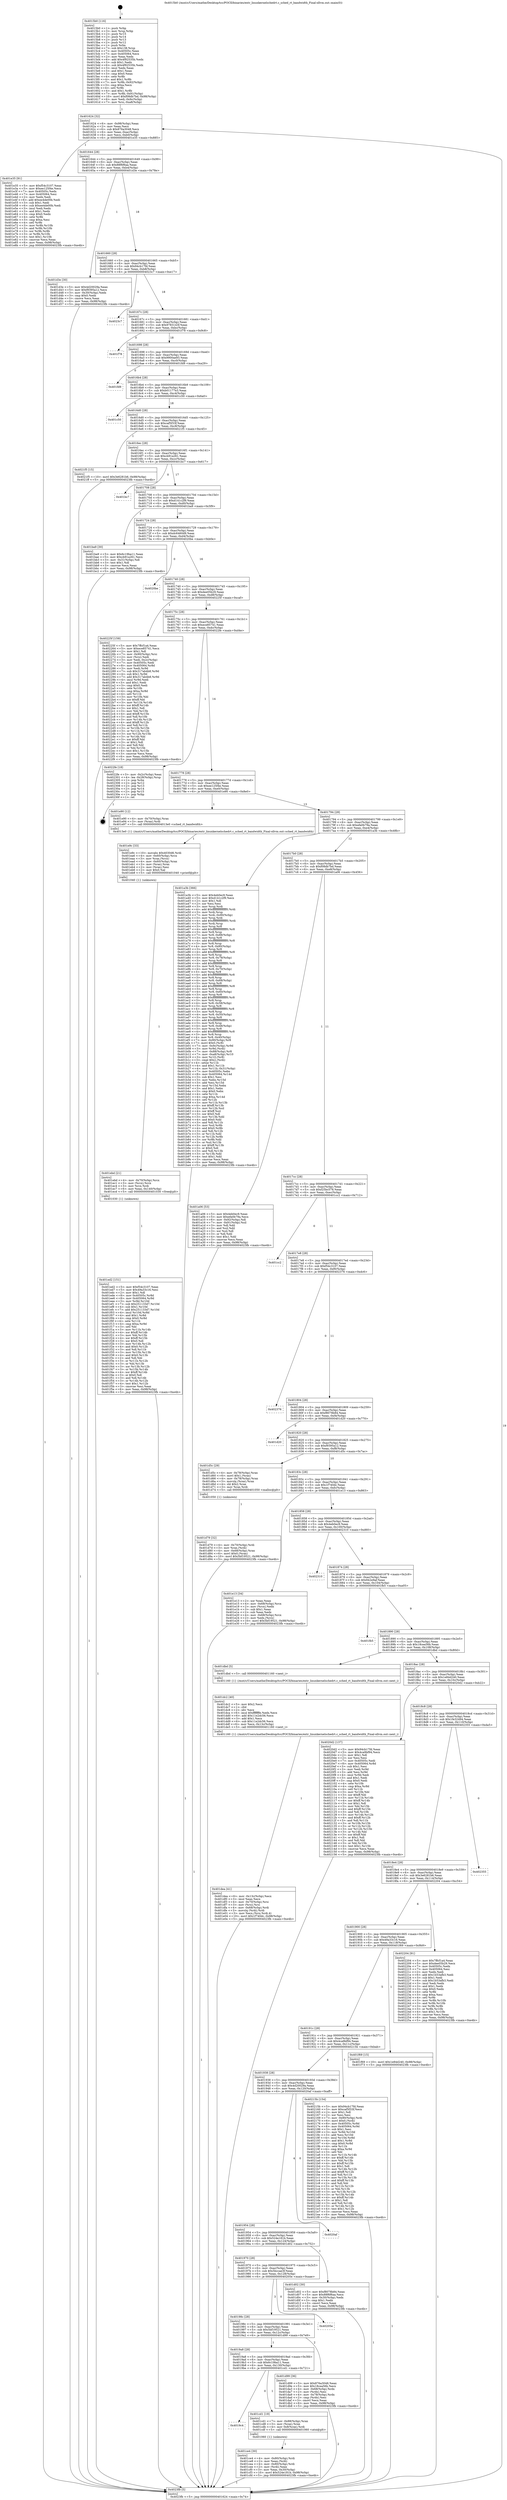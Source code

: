 digraph "0x4015b0" {
  label = "0x4015b0 (/mnt/c/Users/mathe/Desktop/tcc/POCII/binaries/extr_linuxkernelschedrt.c_sched_rt_bandwidth_Final-ollvm.out::main(0))"
  labelloc = "t"
  node[shape=record]

  Entry [label="",width=0.3,height=0.3,shape=circle,fillcolor=black,style=filled]
  "0x401624" [label="{
     0x401624 [32]\l
     | [instrs]\l
     &nbsp;&nbsp;0x401624 \<+6\>: mov -0x98(%rbp),%eax\l
     &nbsp;&nbsp;0x40162a \<+2\>: mov %eax,%ecx\l
     &nbsp;&nbsp;0x40162c \<+6\>: sub $0x876a3048,%ecx\l
     &nbsp;&nbsp;0x401632 \<+6\>: mov %eax,-0xac(%rbp)\l
     &nbsp;&nbsp;0x401638 \<+6\>: mov %ecx,-0xb0(%rbp)\l
     &nbsp;&nbsp;0x40163e \<+6\>: je 0000000000401e35 \<main+0x885\>\l
  }"]
  "0x401e35" [label="{
     0x401e35 [91]\l
     | [instrs]\l
     &nbsp;&nbsp;0x401e35 \<+5\>: mov $0xf54c3107,%eax\l
     &nbsp;&nbsp;0x401e3a \<+5\>: mov $0xee125f4e,%ecx\l
     &nbsp;&nbsp;0x401e3f \<+7\>: mov 0x40505c,%edx\l
     &nbsp;&nbsp;0x401e46 \<+7\>: mov 0x405064,%esi\l
     &nbsp;&nbsp;0x401e4d \<+2\>: mov %edx,%edi\l
     &nbsp;&nbsp;0x401e4f \<+6\>: add $0xee4de00b,%edi\l
     &nbsp;&nbsp;0x401e55 \<+3\>: sub $0x1,%edi\l
     &nbsp;&nbsp;0x401e58 \<+6\>: sub $0xee4de00b,%edi\l
     &nbsp;&nbsp;0x401e5e \<+3\>: imul %edi,%edx\l
     &nbsp;&nbsp;0x401e61 \<+3\>: and $0x1,%edx\l
     &nbsp;&nbsp;0x401e64 \<+3\>: cmp $0x0,%edx\l
     &nbsp;&nbsp;0x401e67 \<+4\>: sete %r8b\l
     &nbsp;&nbsp;0x401e6b \<+3\>: cmp $0xa,%esi\l
     &nbsp;&nbsp;0x401e6e \<+4\>: setl %r9b\l
     &nbsp;&nbsp;0x401e72 \<+3\>: mov %r8b,%r10b\l
     &nbsp;&nbsp;0x401e75 \<+3\>: and %r9b,%r10b\l
     &nbsp;&nbsp;0x401e78 \<+3\>: xor %r9b,%r8b\l
     &nbsp;&nbsp;0x401e7b \<+3\>: or %r8b,%r10b\l
     &nbsp;&nbsp;0x401e7e \<+4\>: test $0x1,%r10b\l
     &nbsp;&nbsp;0x401e82 \<+3\>: cmovne %ecx,%eax\l
     &nbsp;&nbsp;0x401e85 \<+6\>: mov %eax,-0x98(%rbp)\l
     &nbsp;&nbsp;0x401e8b \<+5\>: jmp 00000000004023fb \<main+0xe4b\>\l
  }"]
  "0x401644" [label="{
     0x401644 [28]\l
     | [instrs]\l
     &nbsp;&nbsp;0x401644 \<+5\>: jmp 0000000000401649 \<main+0x99\>\l
     &nbsp;&nbsp;0x401649 \<+6\>: mov -0xac(%rbp),%eax\l
     &nbsp;&nbsp;0x40164f \<+5\>: sub $0x88f6f6aa,%eax\l
     &nbsp;&nbsp;0x401654 \<+6\>: mov %eax,-0xb4(%rbp)\l
     &nbsp;&nbsp;0x40165a \<+6\>: je 0000000000401d3e \<main+0x78e\>\l
  }"]
  Exit [label="",width=0.3,height=0.3,shape=circle,fillcolor=black,style=filled,peripheries=2]
  "0x401d3e" [label="{
     0x401d3e [30]\l
     | [instrs]\l
     &nbsp;&nbsp;0x401d3e \<+5\>: mov $0x4d20029a,%eax\l
     &nbsp;&nbsp;0x401d43 \<+5\>: mov $0xf9395a12,%ecx\l
     &nbsp;&nbsp;0x401d48 \<+3\>: mov -0x30(%rbp),%edx\l
     &nbsp;&nbsp;0x401d4b \<+3\>: cmp $0x0,%edx\l
     &nbsp;&nbsp;0x401d4e \<+3\>: cmove %ecx,%eax\l
     &nbsp;&nbsp;0x401d51 \<+6\>: mov %eax,-0x98(%rbp)\l
     &nbsp;&nbsp;0x401d57 \<+5\>: jmp 00000000004023fb \<main+0xe4b\>\l
  }"]
  "0x401660" [label="{
     0x401660 [28]\l
     | [instrs]\l
     &nbsp;&nbsp;0x401660 \<+5\>: jmp 0000000000401665 \<main+0xb5\>\l
     &nbsp;&nbsp;0x401665 \<+6\>: mov -0xac(%rbp),%eax\l
     &nbsp;&nbsp;0x40166b \<+5\>: sub $0x94cb17fd,%eax\l
     &nbsp;&nbsp;0x401670 \<+6\>: mov %eax,-0xb8(%rbp)\l
     &nbsp;&nbsp;0x401676 \<+6\>: je 00000000004023c7 \<main+0xe17\>\l
  }"]
  "0x401ed2" [label="{
     0x401ed2 [151]\l
     | [instrs]\l
     &nbsp;&nbsp;0x401ed2 \<+5\>: mov $0xf54c3107,%eax\l
     &nbsp;&nbsp;0x401ed7 \<+5\>: mov $0x49a33c16,%esi\l
     &nbsp;&nbsp;0x401edc \<+2\>: mov $0x1,%dl\l
     &nbsp;&nbsp;0x401ede \<+8\>: mov 0x40505c,%r8d\l
     &nbsp;&nbsp;0x401ee6 \<+8\>: mov 0x405064,%r9d\l
     &nbsp;&nbsp;0x401eee \<+3\>: mov %r8d,%r10d\l
     &nbsp;&nbsp;0x401ef1 \<+7\>: sub $0x251133d7,%r10d\l
     &nbsp;&nbsp;0x401ef8 \<+4\>: sub $0x1,%r10d\l
     &nbsp;&nbsp;0x401efc \<+7\>: add $0x251133d7,%r10d\l
     &nbsp;&nbsp;0x401f03 \<+4\>: imul %r10d,%r8d\l
     &nbsp;&nbsp;0x401f07 \<+4\>: and $0x1,%r8d\l
     &nbsp;&nbsp;0x401f0b \<+4\>: cmp $0x0,%r8d\l
     &nbsp;&nbsp;0x401f0f \<+4\>: sete %r11b\l
     &nbsp;&nbsp;0x401f13 \<+4\>: cmp $0xa,%r9d\l
     &nbsp;&nbsp;0x401f17 \<+3\>: setl %bl\l
     &nbsp;&nbsp;0x401f1a \<+3\>: mov %r11b,%r14b\l
     &nbsp;&nbsp;0x401f1d \<+4\>: xor $0xff,%r14b\l
     &nbsp;&nbsp;0x401f21 \<+3\>: mov %bl,%r15b\l
     &nbsp;&nbsp;0x401f24 \<+4\>: xor $0xff,%r15b\l
     &nbsp;&nbsp;0x401f28 \<+3\>: xor $0x0,%dl\l
     &nbsp;&nbsp;0x401f2b \<+3\>: mov %r14b,%r12b\l
     &nbsp;&nbsp;0x401f2e \<+4\>: and $0x0,%r12b\l
     &nbsp;&nbsp;0x401f32 \<+3\>: and %dl,%r11b\l
     &nbsp;&nbsp;0x401f35 \<+3\>: mov %r15b,%r13b\l
     &nbsp;&nbsp;0x401f38 \<+4\>: and $0x0,%r13b\l
     &nbsp;&nbsp;0x401f3c \<+2\>: and %dl,%bl\l
     &nbsp;&nbsp;0x401f3e \<+3\>: or %r11b,%r12b\l
     &nbsp;&nbsp;0x401f41 \<+3\>: or %bl,%r13b\l
     &nbsp;&nbsp;0x401f44 \<+3\>: xor %r13b,%r12b\l
     &nbsp;&nbsp;0x401f47 \<+3\>: or %r15b,%r14b\l
     &nbsp;&nbsp;0x401f4a \<+4\>: xor $0xff,%r14b\l
     &nbsp;&nbsp;0x401f4e \<+3\>: or $0x0,%dl\l
     &nbsp;&nbsp;0x401f51 \<+3\>: and %dl,%r14b\l
     &nbsp;&nbsp;0x401f54 \<+3\>: or %r14b,%r12b\l
     &nbsp;&nbsp;0x401f57 \<+4\>: test $0x1,%r12b\l
     &nbsp;&nbsp;0x401f5b \<+3\>: cmovne %esi,%eax\l
     &nbsp;&nbsp;0x401f5e \<+6\>: mov %eax,-0x98(%rbp)\l
     &nbsp;&nbsp;0x401f64 \<+5\>: jmp 00000000004023fb \<main+0xe4b\>\l
  }"]
  "0x4023c7" [label="{
     0x4023c7\l
  }", style=dashed]
  "0x40167c" [label="{
     0x40167c [28]\l
     | [instrs]\l
     &nbsp;&nbsp;0x40167c \<+5\>: jmp 0000000000401681 \<main+0xd1\>\l
     &nbsp;&nbsp;0x401681 \<+6\>: mov -0xac(%rbp),%eax\l
     &nbsp;&nbsp;0x401687 \<+5\>: sub $0x9783143f,%eax\l
     &nbsp;&nbsp;0x40168c \<+6\>: mov %eax,-0xbc(%rbp)\l
     &nbsp;&nbsp;0x401692 \<+6\>: je 0000000000401f78 \<main+0x9c8\>\l
  }"]
  "0x401ebd" [label="{
     0x401ebd [21]\l
     | [instrs]\l
     &nbsp;&nbsp;0x401ebd \<+4\>: mov -0x70(%rbp),%rcx\l
     &nbsp;&nbsp;0x401ec1 \<+3\>: mov (%rcx),%rcx\l
     &nbsp;&nbsp;0x401ec4 \<+3\>: mov %rcx,%rdi\l
     &nbsp;&nbsp;0x401ec7 \<+6\>: mov %eax,-0x140(%rbp)\l
     &nbsp;&nbsp;0x401ecd \<+5\>: call 0000000000401030 \<free@plt\>\l
     | [calls]\l
     &nbsp;&nbsp;0x401030 \{1\} (unknown)\l
  }"]
  "0x401f78" [label="{
     0x401f78\l
  }", style=dashed]
  "0x401698" [label="{
     0x401698 [28]\l
     | [instrs]\l
     &nbsp;&nbsp;0x401698 \<+5\>: jmp 000000000040169d \<main+0xed\>\l
     &nbsp;&nbsp;0x40169d \<+6\>: mov -0xac(%rbp),%eax\l
     &nbsp;&nbsp;0x4016a3 \<+5\>: sub $0x9900ae93,%eax\l
     &nbsp;&nbsp;0x4016a8 \<+6\>: mov %eax,-0xc0(%rbp)\l
     &nbsp;&nbsp;0x4016ae \<+6\>: je 0000000000401fd9 \<main+0xa29\>\l
  }"]
  "0x401e9c" [label="{
     0x401e9c [33]\l
     | [instrs]\l
     &nbsp;&nbsp;0x401e9c \<+10\>: movabs $0x4030d6,%rdi\l
     &nbsp;&nbsp;0x401ea6 \<+4\>: mov -0x60(%rbp),%rcx\l
     &nbsp;&nbsp;0x401eaa \<+3\>: mov %rax,(%rcx)\l
     &nbsp;&nbsp;0x401ead \<+4\>: mov -0x60(%rbp),%rax\l
     &nbsp;&nbsp;0x401eb1 \<+3\>: mov (%rax),%rax\l
     &nbsp;&nbsp;0x401eb4 \<+2\>: mov (%rax),%esi\l
     &nbsp;&nbsp;0x401eb6 \<+2\>: mov $0x0,%al\l
     &nbsp;&nbsp;0x401eb8 \<+5\>: call 0000000000401040 \<printf@plt\>\l
     | [calls]\l
     &nbsp;&nbsp;0x401040 \{1\} (unknown)\l
  }"]
  "0x401fd9" [label="{
     0x401fd9\l
  }", style=dashed]
  "0x4016b4" [label="{
     0x4016b4 [28]\l
     | [instrs]\l
     &nbsp;&nbsp;0x4016b4 \<+5\>: jmp 00000000004016b9 \<main+0x109\>\l
     &nbsp;&nbsp;0x4016b9 \<+6\>: mov -0xac(%rbp),%eax\l
     &nbsp;&nbsp;0x4016bf \<+5\>: sub $0xb01177e3,%eax\l
     &nbsp;&nbsp;0x4016c4 \<+6\>: mov %eax,-0xc4(%rbp)\l
     &nbsp;&nbsp;0x4016ca \<+6\>: je 0000000000401c50 \<main+0x6a0\>\l
  }"]
  "0x401dea" [label="{
     0x401dea [41]\l
     | [instrs]\l
     &nbsp;&nbsp;0x401dea \<+6\>: mov -0x13c(%rbp),%ecx\l
     &nbsp;&nbsp;0x401df0 \<+3\>: imul %eax,%ecx\l
     &nbsp;&nbsp;0x401df3 \<+4\>: mov -0x70(%rbp),%rsi\l
     &nbsp;&nbsp;0x401df7 \<+3\>: mov (%rsi),%rsi\l
     &nbsp;&nbsp;0x401dfa \<+4\>: mov -0x68(%rbp),%rdi\l
     &nbsp;&nbsp;0x401dfe \<+3\>: movslq (%rdi),%rdi\l
     &nbsp;&nbsp;0x401e01 \<+3\>: mov %ecx,(%rsi,%rdi,4)\l
     &nbsp;&nbsp;0x401e04 \<+10\>: movl $0x1f740dc,-0x98(%rbp)\l
     &nbsp;&nbsp;0x401e0e \<+5\>: jmp 00000000004023fb \<main+0xe4b\>\l
  }"]
  "0x401c50" [label="{
     0x401c50\l
  }", style=dashed]
  "0x4016d0" [label="{
     0x4016d0 [28]\l
     | [instrs]\l
     &nbsp;&nbsp;0x4016d0 \<+5\>: jmp 00000000004016d5 \<main+0x125\>\l
     &nbsp;&nbsp;0x4016d5 \<+6\>: mov -0xac(%rbp),%eax\l
     &nbsp;&nbsp;0x4016db \<+5\>: sub $0xcaf5f33f,%eax\l
     &nbsp;&nbsp;0x4016e0 \<+6\>: mov %eax,-0xc8(%rbp)\l
     &nbsp;&nbsp;0x4016e6 \<+6\>: je 00000000004021f5 \<main+0xc45\>\l
  }"]
  "0x401dc2" [label="{
     0x401dc2 [40]\l
     | [instrs]\l
     &nbsp;&nbsp;0x401dc2 \<+5\>: mov $0x2,%ecx\l
     &nbsp;&nbsp;0x401dc7 \<+1\>: cltd\l
     &nbsp;&nbsp;0x401dc8 \<+2\>: idiv %ecx\l
     &nbsp;&nbsp;0x401dca \<+6\>: imul $0xfffffffe,%edx,%ecx\l
     &nbsp;&nbsp;0x401dd0 \<+6\>: add $0x11e2dc56,%ecx\l
     &nbsp;&nbsp;0x401dd6 \<+3\>: add $0x1,%ecx\l
     &nbsp;&nbsp;0x401dd9 \<+6\>: sub $0x11e2dc56,%ecx\l
     &nbsp;&nbsp;0x401ddf \<+6\>: mov %ecx,-0x13c(%rbp)\l
     &nbsp;&nbsp;0x401de5 \<+5\>: call 0000000000401160 \<next_i\>\l
     | [calls]\l
     &nbsp;&nbsp;0x401160 \{1\} (/mnt/c/Users/mathe/Desktop/tcc/POCII/binaries/extr_linuxkernelschedrt.c_sched_rt_bandwidth_Final-ollvm.out::next_i)\l
  }"]
  "0x4021f5" [label="{
     0x4021f5 [15]\l
     | [instrs]\l
     &nbsp;&nbsp;0x4021f5 \<+10\>: movl $0x3e6281b6,-0x98(%rbp)\l
     &nbsp;&nbsp;0x4021ff \<+5\>: jmp 00000000004023fb \<main+0xe4b\>\l
  }"]
  "0x4016ec" [label="{
     0x4016ec [28]\l
     | [instrs]\l
     &nbsp;&nbsp;0x4016ec \<+5\>: jmp 00000000004016f1 \<main+0x141\>\l
     &nbsp;&nbsp;0x4016f1 \<+6\>: mov -0xac(%rbp),%eax\l
     &nbsp;&nbsp;0x4016f7 \<+5\>: sub $0xcb91a261,%eax\l
     &nbsp;&nbsp;0x4016fc \<+6\>: mov %eax,-0xcc(%rbp)\l
     &nbsp;&nbsp;0x401702 \<+6\>: je 0000000000401bc7 \<main+0x617\>\l
  }"]
  "0x401d79" [label="{
     0x401d79 [32]\l
     | [instrs]\l
     &nbsp;&nbsp;0x401d79 \<+4\>: mov -0x70(%rbp),%rdi\l
     &nbsp;&nbsp;0x401d7d \<+3\>: mov %rax,(%rdi)\l
     &nbsp;&nbsp;0x401d80 \<+4\>: mov -0x68(%rbp),%rax\l
     &nbsp;&nbsp;0x401d84 \<+6\>: movl $0x0,(%rax)\l
     &nbsp;&nbsp;0x401d8a \<+10\>: movl $0x5bf19521,-0x98(%rbp)\l
     &nbsp;&nbsp;0x401d94 \<+5\>: jmp 00000000004023fb \<main+0xe4b\>\l
  }"]
  "0x401bc7" [label="{
     0x401bc7\l
  }", style=dashed]
  "0x401708" [label="{
     0x401708 [28]\l
     | [instrs]\l
     &nbsp;&nbsp;0x401708 \<+5\>: jmp 000000000040170d \<main+0x15d\>\l
     &nbsp;&nbsp;0x40170d \<+6\>: mov -0xac(%rbp),%eax\l
     &nbsp;&nbsp;0x401713 \<+5\>: sub $0xd141c2f9,%eax\l
     &nbsp;&nbsp;0x401718 \<+6\>: mov %eax,-0xd0(%rbp)\l
     &nbsp;&nbsp;0x40171e \<+6\>: je 0000000000401ba9 \<main+0x5f9\>\l
  }"]
  "0x401ce4" [label="{
     0x401ce4 [30]\l
     | [instrs]\l
     &nbsp;&nbsp;0x401ce4 \<+4\>: mov -0x80(%rbp),%rdi\l
     &nbsp;&nbsp;0x401ce8 \<+2\>: mov %eax,(%rdi)\l
     &nbsp;&nbsp;0x401cea \<+4\>: mov -0x80(%rbp),%rdi\l
     &nbsp;&nbsp;0x401cee \<+2\>: mov (%rdi),%eax\l
     &nbsp;&nbsp;0x401cf0 \<+3\>: mov %eax,-0x30(%rbp)\l
     &nbsp;&nbsp;0x401cf3 \<+10\>: movl $0x524e181b,-0x98(%rbp)\l
     &nbsp;&nbsp;0x401cfd \<+5\>: jmp 00000000004023fb \<main+0xe4b\>\l
  }"]
  "0x401ba9" [label="{
     0x401ba9 [30]\l
     | [instrs]\l
     &nbsp;&nbsp;0x401ba9 \<+5\>: mov $0x6c19ba11,%eax\l
     &nbsp;&nbsp;0x401bae \<+5\>: mov $0xcb91a261,%ecx\l
     &nbsp;&nbsp;0x401bb3 \<+3\>: mov -0x31(%rbp),%dl\l
     &nbsp;&nbsp;0x401bb6 \<+3\>: test $0x1,%dl\l
     &nbsp;&nbsp;0x401bb9 \<+3\>: cmovne %ecx,%eax\l
     &nbsp;&nbsp;0x401bbc \<+6\>: mov %eax,-0x98(%rbp)\l
     &nbsp;&nbsp;0x401bc2 \<+5\>: jmp 00000000004023fb \<main+0xe4b\>\l
  }"]
  "0x401724" [label="{
     0x401724 [28]\l
     | [instrs]\l
     &nbsp;&nbsp;0x401724 \<+5\>: jmp 0000000000401729 \<main+0x179\>\l
     &nbsp;&nbsp;0x401729 \<+6\>: mov -0xac(%rbp),%eax\l
     &nbsp;&nbsp;0x40172f \<+5\>: sub $0xdc6460d9,%eax\l
     &nbsp;&nbsp;0x401734 \<+6\>: mov %eax,-0xd4(%rbp)\l
     &nbsp;&nbsp;0x40173a \<+6\>: je 00000000004020be \<main+0xb0e\>\l
  }"]
  "0x4019c4" [label="{
     0x4019c4\l
  }", style=dashed]
  "0x4020be" [label="{
     0x4020be\l
  }", style=dashed]
  "0x401740" [label="{
     0x401740 [28]\l
     | [instrs]\l
     &nbsp;&nbsp;0x401740 \<+5\>: jmp 0000000000401745 \<main+0x195\>\l
     &nbsp;&nbsp;0x401745 \<+6\>: mov -0xac(%rbp),%eax\l
     &nbsp;&nbsp;0x40174b \<+5\>: sub $0xdee05b29,%eax\l
     &nbsp;&nbsp;0x401750 \<+6\>: mov %eax,-0xd8(%rbp)\l
     &nbsp;&nbsp;0x401756 \<+6\>: je 000000000040225f \<main+0xcaf\>\l
  }"]
  "0x401cd1" [label="{
     0x401cd1 [19]\l
     | [instrs]\l
     &nbsp;&nbsp;0x401cd1 \<+7\>: mov -0x88(%rbp),%rax\l
     &nbsp;&nbsp;0x401cd8 \<+3\>: mov (%rax),%rax\l
     &nbsp;&nbsp;0x401cdb \<+4\>: mov 0x8(%rax),%rdi\l
     &nbsp;&nbsp;0x401cdf \<+5\>: call 0000000000401060 \<atoi@plt\>\l
     | [calls]\l
     &nbsp;&nbsp;0x401060 \{1\} (unknown)\l
  }"]
  "0x40225f" [label="{
     0x40225f [159]\l
     | [instrs]\l
     &nbsp;&nbsp;0x40225f \<+5\>: mov $0x7ffcf1a4,%eax\l
     &nbsp;&nbsp;0x402264 \<+5\>: mov $0xece85741,%ecx\l
     &nbsp;&nbsp;0x402269 \<+2\>: mov $0x1,%dl\l
     &nbsp;&nbsp;0x40226b \<+7\>: mov -0x90(%rbp),%rsi\l
     &nbsp;&nbsp;0x402272 \<+2\>: mov (%rsi),%edi\l
     &nbsp;&nbsp;0x402274 \<+3\>: mov %edi,-0x2c(%rbp)\l
     &nbsp;&nbsp;0x402277 \<+7\>: mov 0x40505c,%edi\l
     &nbsp;&nbsp;0x40227e \<+8\>: mov 0x405064,%r8d\l
     &nbsp;&nbsp;0x402286 \<+3\>: mov %edi,%r9d\l
     &nbsp;&nbsp;0x402289 \<+7\>: sub $0x317ab4b8,%r9d\l
     &nbsp;&nbsp;0x402290 \<+4\>: sub $0x1,%r9d\l
     &nbsp;&nbsp;0x402294 \<+7\>: add $0x317ab4b8,%r9d\l
     &nbsp;&nbsp;0x40229b \<+4\>: imul %r9d,%edi\l
     &nbsp;&nbsp;0x40229f \<+3\>: and $0x1,%edi\l
     &nbsp;&nbsp;0x4022a2 \<+3\>: cmp $0x0,%edi\l
     &nbsp;&nbsp;0x4022a5 \<+4\>: sete %r10b\l
     &nbsp;&nbsp;0x4022a9 \<+4\>: cmp $0xa,%r8d\l
     &nbsp;&nbsp;0x4022ad \<+4\>: setl %r11b\l
     &nbsp;&nbsp;0x4022b1 \<+3\>: mov %r10b,%bl\l
     &nbsp;&nbsp;0x4022b4 \<+3\>: xor $0xff,%bl\l
     &nbsp;&nbsp;0x4022b7 \<+3\>: mov %r11b,%r14b\l
     &nbsp;&nbsp;0x4022ba \<+4\>: xor $0xff,%r14b\l
     &nbsp;&nbsp;0x4022be \<+3\>: xor $0x1,%dl\l
     &nbsp;&nbsp;0x4022c1 \<+3\>: mov %bl,%r15b\l
     &nbsp;&nbsp;0x4022c4 \<+4\>: and $0xff,%r15b\l
     &nbsp;&nbsp;0x4022c8 \<+3\>: and %dl,%r10b\l
     &nbsp;&nbsp;0x4022cb \<+3\>: mov %r14b,%r12b\l
     &nbsp;&nbsp;0x4022ce \<+4\>: and $0xff,%r12b\l
     &nbsp;&nbsp;0x4022d2 \<+3\>: and %dl,%r11b\l
     &nbsp;&nbsp;0x4022d5 \<+3\>: or %r10b,%r15b\l
     &nbsp;&nbsp;0x4022d8 \<+3\>: or %r11b,%r12b\l
     &nbsp;&nbsp;0x4022db \<+3\>: xor %r12b,%r15b\l
     &nbsp;&nbsp;0x4022de \<+3\>: or %r14b,%bl\l
     &nbsp;&nbsp;0x4022e1 \<+3\>: xor $0xff,%bl\l
     &nbsp;&nbsp;0x4022e4 \<+3\>: or $0x1,%dl\l
     &nbsp;&nbsp;0x4022e7 \<+2\>: and %dl,%bl\l
     &nbsp;&nbsp;0x4022e9 \<+3\>: or %bl,%r15b\l
     &nbsp;&nbsp;0x4022ec \<+4\>: test $0x1,%r15b\l
     &nbsp;&nbsp;0x4022f0 \<+3\>: cmovne %ecx,%eax\l
     &nbsp;&nbsp;0x4022f3 \<+6\>: mov %eax,-0x98(%rbp)\l
     &nbsp;&nbsp;0x4022f9 \<+5\>: jmp 00000000004023fb \<main+0xe4b\>\l
  }"]
  "0x40175c" [label="{
     0x40175c [28]\l
     | [instrs]\l
     &nbsp;&nbsp;0x40175c \<+5\>: jmp 0000000000401761 \<main+0x1b1\>\l
     &nbsp;&nbsp;0x401761 \<+6\>: mov -0xac(%rbp),%eax\l
     &nbsp;&nbsp;0x401767 \<+5\>: sub $0xece85741,%eax\l
     &nbsp;&nbsp;0x40176c \<+6\>: mov %eax,-0xdc(%rbp)\l
     &nbsp;&nbsp;0x401772 \<+6\>: je 00000000004022fe \<main+0xd4e\>\l
  }"]
  "0x4019a8" [label="{
     0x4019a8 [28]\l
     | [instrs]\l
     &nbsp;&nbsp;0x4019a8 \<+5\>: jmp 00000000004019ad \<main+0x3fd\>\l
     &nbsp;&nbsp;0x4019ad \<+6\>: mov -0xac(%rbp),%eax\l
     &nbsp;&nbsp;0x4019b3 \<+5\>: sub $0x6c19ba11,%eax\l
     &nbsp;&nbsp;0x4019b8 \<+6\>: mov %eax,-0x130(%rbp)\l
     &nbsp;&nbsp;0x4019be \<+6\>: je 0000000000401cd1 \<main+0x721\>\l
  }"]
  "0x4022fe" [label="{
     0x4022fe [18]\l
     | [instrs]\l
     &nbsp;&nbsp;0x4022fe \<+3\>: mov -0x2c(%rbp),%eax\l
     &nbsp;&nbsp;0x402301 \<+4\>: lea -0x28(%rbp),%rsp\l
     &nbsp;&nbsp;0x402305 \<+1\>: pop %rbx\l
     &nbsp;&nbsp;0x402306 \<+2\>: pop %r12\l
     &nbsp;&nbsp;0x402308 \<+2\>: pop %r13\l
     &nbsp;&nbsp;0x40230a \<+2\>: pop %r14\l
     &nbsp;&nbsp;0x40230c \<+2\>: pop %r15\l
     &nbsp;&nbsp;0x40230e \<+1\>: pop %rbp\l
     &nbsp;&nbsp;0x40230f \<+1\>: ret\l
  }"]
  "0x401778" [label="{
     0x401778 [28]\l
     | [instrs]\l
     &nbsp;&nbsp;0x401778 \<+5\>: jmp 000000000040177d \<main+0x1cd\>\l
     &nbsp;&nbsp;0x40177d \<+6\>: mov -0xac(%rbp),%eax\l
     &nbsp;&nbsp;0x401783 \<+5\>: sub $0xee125f4e,%eax\l
     &nbsp;&nbsp;0x401788 \<+6\>: mov %eax,-0xe0(%rbp)\l
     &nbsp;&nbsp;0x40178e \<+6\>: je 0000000000401e90 \<main+0x8e0\>\l
  }"]
  "0x401d99" [label="{
     0x401d99 [36]\l
     | [instrs]\l
     &nbsp;&nbsp;0x401d99 \<+5\>: mov $0x876a3048,%eax\l
     &nbsp;&nbsp;0x401d9e \<+5\>: mov $0x18cea56b,%ecx\l
     &nbsp;&nbsp;0x401da3 \<+4\>: mov -0x68(%rbp),%rdx\l
     &nbsp;&nbsp;0x401da7 \<+2\>: mov (%rdx),%esi\l
     &nbsp;&nbsp;0x401da9 \<+4\>: mov -0x78(%rbp),%rdx\l
     &nbsp;&nbsp;0x401dad \<+2\>: cmp (%rdx),%esi\l
     &nbsp;&nbsp;0x401daf \<+3\>: cmovl %ecx,%eax\l
     &nbsp;&nbsp;0x401db2 \<+6\>: mov %eax,-0x98(%rbp)\l
     &nbsp;&nbsp;0x401db8 \<+5\>: jmp 00000000004023fb \<main+0xe4b\>\l
  }"]
  "0x401e90" [label="{
     0x401e90 [12]\l
     | [instrs]\l
     &nbsp;&nbsp;0x401e90 \<+4\>: mov -0x70(%rbp),%rax\l
     &nbsp;&nbsp;0x401e94 \<+3\>: mov (%rax),%rdi\l
     &nbsp;&nbsp;0x401e97 \<+5\>: call 00000000004013e0 \<sched_rt_bandwidth\>\l
     | [calls]\l
     &nbsp;&nbsp;0x4013e0 \{1\} (/mnt/c/Users/mathe/Desktop/tcc/POCII/binaries/extr_linuxkernelschedrt.c_sched_rt_bandwidth_Final-ollvm.out::sched_rt_bandwidth)\l
  }"]
  "0x401794" [label="{
     0x401794 [28]\l
     | [instrs]\l
     &nbsp;&nbsp;0x401794 \<+5\>: jmp 0000000000401799 \<main+0x1e9\>\l
     &nbsp;&nbsp;0x401799 \<+6\>: mov -0xac(%rbp),%eax\l
     &nbsp;&nbsp;0x40179f \<+5\>: sub $0xefa0b79a,%eax\l
     &nbsp;&nbsp;0x4017a4 \<+6\>: mov %eax,-0xe4(%rbp)\l
     &nbsp;&nbsp;0x4017aa \<+6\>: je 0000000000401a3b \<main+0x48b\>\l
  }"]
  "0x40198c" [label="{
     0x40198c [28]\l
     | [instrs]\l
     &nbsp;&nbsp;0x40198c \<+5\>: jmp 0000000000401991 \<main+0x3e1\>\l
     &nbsp;&nbsp;0x401991 \<+6\>: mov -0xac(%rbp),%eax\l
     &nbsp;&nbsp;0x401997 \<+5\>: sub $0x5bf19521,%eax\l
     &nbsp;&nbsp;0x40199c \<+6\>: mov %eax,-0x12c(%rbp)\l
     &nbsp;&nbsp;0x4019a2 \<+6\>: je 0000000000401d99 \<main+0x7e9\>\l
  }"]
  "0x401a3b" [label="{
     0x401a3b [366]\l
     | [instrs]\l
     &nbsp;&nbsp;0x401a3b \<+5\>: mov $0x4eb0ec9,%eax\l
     &nbsp;&nbsp;0x401a40 \<+5\>: mov $0xd141c2f9,%ecx\l
     &nbsp;&nbsp;0x401a45 \<+2\>: mov $0x1,%dl\l
     &nbsp;&nbsp;0x401a47 \<+2\>: xor %esi,%esi\l
     &nbsp;&nbsp;0x401a49 \<+3\>: mov %rsp,%rdi\l
     &nbsp;&nbsp;0x401a4c \<+4\>: add $0xfffffffffffffff0,%rdi\l
     &nbsp;&nbsp;0x401a50 \<+3\>: mov %rdi,%rsp\l
     &nbsp;&nbsp;0x401a53 \<+7\>: mov %rdi,-0x90(%rbp)\l
     &nbsp;&nbsp;0x401a5a \<+3\>: mov %rsp,%rdi\l
     &nbsp;&nbsp;0x401a5d \<+4\>: add $0xfffffffffffffff0,%rdi\l
     &nbsp;&nbsp;0x401a61 \<+3\>: mov %rdi,%rsp\l
     &nbsp;&nbsp;0x401a64 \<+3\>: mov %rsp,%r8\l
     &nbsp;&nbsp;0x401a67 \<+4\>: add $0xfffffffffffffff0,%r8\l
     &nbsp;&nbsp;0x401a6b \<+3\>: mov %r8,%rsp\l
     &nbsp;&nbsp;0x401a6e \<+7\>: mov %r8,-0x88(%rbp)\l
     &nbsp;&nbsp;0x401a75 \<+3\>: mov %rsp,%r8\l
     &nbsp;&nbsp;0x401a78 \<+4\>: add $0xfffffffffffffff0,%r8\l
     &nbsp;&nbsp;0x401a7c \<+3\>: mov %r8,%rsp\l
     &nbsp;&nbsp;0x401a7f \<+4\>: mov %r8,-0x80(%rbp)\l
     &nbsp;&nbsp;0x401a83 \<+3\>: mov %rsp,%r8\l
     &nbsp;&nbsp;0x401a86 \<+4\>: add $0xfffffffffffffff0,%r8\l
     &nbsp;&nbsp;0x401a8a \<+3\>: mov %r8,%rsp\l
     &nbsp;&nbsp;0x401a8d \<+4\>: mov %r8,-0x78(%rbp)\l
     &nbsp;&nbsp;0x401a91 \<+3\>: mov %rsp,%r8\l
     &nbsp;&nbsp;0x401a94 \<+4\>: add $0xfffffffffffffff0,%r8\l
     &nbsp;&nbsp;0x401a98 \<+3\>: mov %r8,%rsp\l
     &nbsp;&nbsp;0x401a9b \<+4\>: mov %r8,-0x70(%rbp)\l
     &nbsp;&nbsp;0x401a9f \<+3\>: mov %rsp,%r8\l
     &nbsp;&nbsp;0x401aa2 \<+4\>: add $0xfffffffffffffff0,%r8\l
     &nbsp;&nbsp;0x401aa6 \<+3\>: mov %r8,%rsp\l
     &nbsp;&nbsp;0x401aa9 \<+4\>: mov %r8,-0x68(%rbp)\l
     &nbsp;&nbsp;0x401aad \<+3\>: mov %rsp,%r8\l
     &nbsp;&nbsp;0x401ab0 \<+4\>: add $0xfffffffffffffff0,%r8\l
     &nbsp;&nbsp;0x401ab4 \<+3\>: mov %r8,%rsp\l
     &nbsp;&nbsp;0x401ab7 \<+4\>: mov %r8,-0x60(%rbp)\l
     &nbsp;&nbsp;0x401abb \<+3\>: mov %rsp,%r8\l
     &nbsp;&nbsp;0x401abe \<+4\>: add $0xfffffffffffffff0,%r8\l
     &nbsp;&nbsp;0x401ac2 \<+3\>: mov %r8,%rsp\l
     &nbsp;&nbsp;0x401ac5 \<+4\>: mov %r8,-0x58(%rbp)\l
     &nbsp;&nbsp;0x401ac9 \<+3\>: mov %rsp,%r8\l
     &nbsp;&nbsp;0x401acc \<+4\>: add $0xfffffffffffffff0,%r8\l
     &nbsp;&nbsp;0x401ad0 \<+3\>: mov %r8,%rsp\l
     &nbsp;&nbsp;0x401ad3 \<+4\>: mov %r8,-0x50(%rbp)\l
     &nbsp;&nbsp;0x401ad7 \<+3\>: mov %rsp,%r8\l
     &nbsp;&nbsp;0x401ada \<+4\>: add $0xfffffffffffffff0,%r8\l
     &nbsp;&nbsp;0x401ade \<+3\>: mov %r8,%rsp\l
     &nbsp;&nbsp;0x401ae1 \<+4\>: mov %r8,-0x48(%rbp)\l
     &nbsp;&nbsp;0x401ae5 \<+3\>: mov %rsp,%r8\l
     &nbsp;&nbsp;0x401ae8 \<+4\>: add $0xfffffffffffffff0,%r8\l
     &nbsp;&nbsp;0x401aec \<+3\>: mov %r8,%rsp\l
     &nbsp;&nbsp;0x401aef \<+4\>: mov %r8,-0x40(%rbp)\l
     &nbsp;&nbsp;0x401af3 \<+7\>: mov -0x90(%rbp),%r8\l
     &nbsp;&nbsp;0x401afa \<+7\>: movl $0x0,(%r8)\l
     &nbsp;&nbsp;0x401b01 \<+7\>: mov -0x9c(%rbp),%r9d\l
     &nbsp;&nbsp;0x401b08 \<+3\>: mov %r9d,(%rdi)\l
     &nbsp;&nbsp;0x401b0b \<+7\>: mov -0x88(%rbp),%r8\l
     &nbsp;&nbsp;0x401b12 \<+7\>: mov -0xa8(%rbp),%r10\l
     &nbsp;&nbsp;0x401b19 \<+3\>: mov %r10,(%r8)\l
     &nbsp;&nbsp;0x401b1c \<+3\>: cmpl $0x2,(%rdi)\l
     &nbsp;&nbsp;0x401b1f \<+4\>: setne %r11b\l
     &nbsp;&nbsp;0x401b23 \<+4\>: and $0x1,%r11b\l
     &nbsp;&nbsp;0x401b27 \<+4\>: mov %r11b,-0x31(%rbp)\l
     &nbsp;&nbsp;0x401b2b \<+7\>: mov 0x40505c,%ebx\l
     &nbsp;&nbsp;0x401b32 \<+8\>: mov 0x405064,%r14d\l
     &nbsp;&nbsp;0x401b3a \<+3\>: sub $0x1,%esi\l
     &nbsp;&nbsp;0x401b3d \<+3\>: mov %ebx,%r15d\l
     &nbsp;&nbsp;0x401b40 \<+3\>: add %esi,%r15d\l
     &nbsp;&nbsp;0x401b43 \<+4\>: imul %r15d,%ebx\l
     &nbsp;&nbsp;0x401b47 \<+3\>: and $0x1,%ebx\l
     &nbsp;&nbsp;0x401b4a \<+3\>: cmp $0x0,%ebx\l
     &nbsp;&nbsp;0x401b4d \<+4\>: sete %r11b\l
     &nbsp;&nbsp;0x401b51 \<+4\>: cmp $0xa,%r14d\l
     &nbsp;&nbsp;0x401b55 \<+4\>: setl %r12b\l
     &nbsp;&nbsp;0x401b59 \<+3\>: mov %r11b,%r13b\l
     &nbsp;&nbsp;0x401b5c \<+4\>: xor $0xff,%r13b\l
     &nbsp;&nbsp;0x401b60 \<+3\>: mov %r12b,%sil\l
     &nbsp;&nbsp;0x401b63 \<+4\>: xor $0xff,%sil\l
     &nbsp;&nbsp;0x401b67 \<+3\>: xor $0x0,%dl\l
     &nbsp;&nbsp;0x401b6a \<+3\>: mov %r13b,%dil\l
     &nbsp;&nbsp;0x401b6d \<+4\>: and $0x0,%dil\l
     &nbsp;&nbsp;0x401b71 \<+3\>: and %dl,%r11b\l
     &nbsp;&nbsp;0x401b74 \<+3\>: mov %sil,%r8b\l
     &nbsp;&nbsp;0x401b77 \<+4\>: and $0x0,%r8b\l
     &nbsp;&nbsp;0x401b7b \<+3\>: and %dl,%r12b\l
     &nbsp;&nbsp;0x401b7e \<+3\>: or %r11b,%dil\l
     &nbsp;&nbsp;0x401b81 \<+3\>: or %r12b,%r8b\l
     &nbsp;&nbsp;0x401b84 \<+3\>: xor %r8b,%dil\l
     &nbsp;&nbsp;0x401b87 \<+3\>: or %sil,%r13b\l
     &nbsp;&nbsp;0x401b8a \<+4\>: xor $0xff,%r13b\l
     &nbsp;&nbsp;0x401b8e \<+3\>: or $0x0,%dl\l
     &nbsp;&nbsp;0x401b91 \<+3\>: and %dl,%r13b\l
     &nbsp;&nbsp;0x401b94 \<+3\>: or %r13b,%dil\l
     &nbsp;&nbsp;0x401b97 \<+4\>: test $0x1,%dil\l
     &nbsp;&nbsp;0x401b9b \<+3\>: cmovne %ecx,%eax\l
     &nbsp;&nbsp;0x401b9e \<+6\>: mov %eax,-0x98(%rbp)\l
     &nbsp;&nbsp;0x401ba4 \<+5\>: jmp 00000000004023fb \<main+0xe4b\>\l
  }"]
  "0x4017b0" [label="{
     0x4017b0 [28]\l
     | [instrs]\l
     &nbsp;&nbsp;0x4017b0 \<+5\>: jmp 00000000004017b5 \<main+0x205\>\l
     &nbsp;&nbsp;0x4017b5 \<+6\>: mov -0xac(%rbp),%eax\l
     &nbsp;&nbsp;0x4017bb \<+5\>: sub $0xf08db7bd,%eax\l
     &nbsp;&nbsp;0x4017c0 \<+6\>: mov %eax,-0xe8(%rbp)\l
     &nbsp;&nbsp;0x4017c6 \<+6\>: je 0000000000401a06 \<main+0x456\>\l
  }"]
  "0x40205e" [label="{
     0x40205e\l
  }", style=dashed]
  "0x401a06" [label="{
     0x401a06 [53]\l
     | [instrs]\l
     &nbsp;&nbsp;0x401a06 \<+5\>: mov $0x4eb0ec9,%eax\l
     &nbsp;&nbsp;0x401a0b \<+5\>: mov $0xefa0b79a,%ecx\l
     &nbsp;&nbsp;0x401a10 \<+6\>: mov -0x92(%rbp),%dl\l
     &nbsp;&nbsp;0x401a16 \<+7\>: mov -0x91(%rbp),%sil\l
     &nbsp;&nbsp;0x401a1d \<+3\>: mov %dl,%dil\l
     &nbsp;&nbsp;0x401a20 \<+3\>: and %sil,%dil\l
     &nbsp;&nbsp;0x401a23 \<+3\>: xor %sil,%dl\l
     &nbsp;&nbsp;0x401a26 \<+3\>: or %dl,%dil\l
     &nbsp;&nbsp;0x401a29 \<+4\>: test $0x1,%dil\l
     &nbsp;&nbsp;0x401a2d \<+3\>: cmovne %ecx,%eax\l
     &nbsp;&nbsp;0x401a30 \<+6\>: mov %eax,-0x98(%rbp)\l
     &nbsp;&nbsp;0x401a36 \<+5\>: jmp 00000000004023fb \<main+0xe4b\>\l
  }"]
  "0x4017cc" [label="{
     0x4017cc [28]\l
     | [instrs]\l
     &nbsp;&nbsp;0x4017cc \<+5\>: jmp 00000000004017d1 \<main+0x221\>\l
     &nbsp;&nbsp;0x4017d1 \<+6\>: mov -0xac(%rbp),%eax\l
     &nbsp;&nbsp;0x4017d7 \<+5\>: sub $0xf25bc578,%eax\l
     &nbsp;&nbsp;0x4017dc \<+6\>: mov %eax,-0xec(%rbp)\l
     &nbsp;&nbsp;0x4017e2 \<+6\>: je 0000000000401cc2 \<main+0x712\>\l
  }"]
  "0x4023fb" [label="{
     0x4023fb [5]\l
     | [instrs]\l
     &nbsp;&nbsp;0x4023fb \<+5\>: jmp 0000000000401624 \<main+0x74\>\l
  }"]
  "0x4015b0" [label="{
     0x4015b0 [116]\l
     | [instrs]\l
     &nbsp;&nbsp;0x4015b0 \<+1\>: push %rbp\l
     &nbsp;&nbsp;0x4015b1 \<+3\>: mov %rsp,%rbp\l
     &nbsp;&nbsp;0x4015b4 \<+2\>: push %r15\l
     &nbsp;&nbsp;0x4015b6 \<+2\>: push %r14\l
     &nbsp;&nbsp;0x4015b8 \<+2\>: push %r13\l
     &nbsp;&nbsp;0x4015ba \<+2\>: push %r12\l
     &nbsp;&nbsp;0x4015bc \<+1\>: push %rbx\l
     &nbsp;&nbsp;0x4015bd \<+7\>: sub $0x138,%rsp\l
     &nbsp;&nbsp;0x4015c4 \<+7\>: mov 0x40505c,%eax\l
     &nbsp;&nbsp;0x4015cb \<+7\>: mov 0x405064,%ecx\l
     &nbsp;&nbsp;0x4015d2 \<+2\>: mov %eax,%edx\l
     &nbsp;&nbsp;0x4015d4 \<+6\>: add $0x4f92535b,%edx\l
     &nbsp;&nbsp;0x4015da \<+3\>: sub $0x1,%edx\l
     &nbsp;&nbsp;0x4015dd \<+6\>: sub $0x4f92535b,%edx\l
     &nbsp;&nbsp;0x4015e3 \<+3\>: imul %edx,%eax\l
     &nbsp;&nbsp;0x4015e6 \<+3\>: and $0x1,%eax\l
     &nbsp;&nbsp;0x4015e9 \<+3\>: cmp $0x0,%eax\l
     &nbsp;&nbsp;0x4015ec \<+4\>: sete %r8b\l
     &nbsp;&nbsp;0x4015f0 \<+4\>: and $0x1,%r8b\l
     &nbsp;&nbsp;0x4015f4 \<+7\>: mov %r8b,-0x92(%rbp)\l
     &nbsp;&nbsp;0x4015fb \<+3\>: cmp $0xa,%ecx\l
     &nbsp;&nbsp;0x4015fe \<+4\>: setl %r8b\l
     &nbsp;&nbsp;0x401602 \<+4\>: and $0x1,%r8b\l
     &nbsp;&nbsp;0x401606 \<+7\>: mov %r8b,-0x91(%rbp)\l
     &nbsp;&nbsp;0x40160d \<+10\>: movl $0xf08db7bd,-0x98(%rbp)\l
     &nbsp;&nbsp;0x401617 \<+6\>: mov %edi,-0x9c(%rbp)\l
     &nbsp;&nbsp;0x40161d \<+7\>: mov %rsi,-0xa8(%rbp)\l
  }"]
  "0x401970" [label="{
     0x401970 [28]\l
     | [instrs]\l
     &nbsp;&nbsp;0x401970 \<+5\>: jmp 0000000000401975 \<main+0x3c5\>\l
     &nbsp;&nbsp;0x401975 \<+6\>: mov -0xac(%rbp),%eax\l
     &nbsp;&nbsp;0x40197b \<+5\>: sub $0x5bccae3f,%eax\l
     &nbsp;&nbsp;0x401980 \<+6\>: mov %eax,-0x128(%rbp)\l
     &nbsp;&nbsp;0x401986 \<+6\>: je 000000000040205e \<main+0xaae\>\l
  }"]
  "0x401d02" [label="{
     0x401d02 [30]\l
     | [instrs]\l
     &nbsp;&nbsp;0x401d02 \<+5\>: mov $0xf8078b84,%eax\l
     &nbsp;&nbsp;0x401d07 \<+5\>: mov $0x88f6f6aa,%ecx\l
     &nbsp;&nbsp;0x401d0c \<+3\>: mov -0x30(%rbp),%edx\l
     &nbsp;&nbsp;0x401d0f \<+3\>: cmp $0x1,%edx\l
     &nbsp;&nbsp;0x401d12 \<+3\>: cmovl %ecx,%eax\l
     &nbsp;&nbsp;0x401d15 \<+6\>: mov %eax,-0x98(%rbp)\l
     &nbsp;&nbsp;0x401d1b \<+5\>: jmp 00000000004023fb \<main+0xe4b\>\l
  }"]
  "0x401cc2" [label="{
     0x401cc2\l
  }", style=dashed]
  "0x4017e8" [label="{
     0x4017e8 [28]\l
     | [instrs]\l
     &nbsp;&nbsp;0x4017e8 \<+5\>: jmp 00000000004017ed \<main+0x23d\>\l
     &nbsp;&nbsp;0x4017ed \<+6\>: mov -0xac(%rbp),%eax\l
     &nbsp;&nbsp;0x4017f3 \<+5\>: sub $0xf54c3107,%eax\l
     &nbsp;&nbsp;0x4017f8 \<+6\>: mov %eax,-0xf0(%rbp)\l
     &nbsp;&nbsp;0x4017fe \<+6\>: je 0000000000402376 \<main+0xdc6\>\l
  }"]
  "0x401954" [label="{
     0x401954 [28]\l
     | [instrs]\l
     &nbsp;&nbsp;0x401954 \<+5\>: jmp 0000000000401959 \<main+0x3a9\>\l
     &nbsp;&nbsp;0x401959 \<+6\>: mov -0xac(%rbp),%eax\l
     &nbsp;&nbsp;0x40195f \<+5\>: sub $0x524e181b,%eax\l
     &nbsp;&nbsp;0x401964 \<+6\>: mov %eax,-0x124(%rbp)\l
     &nbsp;&nbsp;0x40196a \<+6\>: je 0000000000401d02 \<main+0x752\>\l
  }"]
  "0x402376" [label="{
     0x402376\l
  }", style=dashed]
  "0x401804" [label="{
     0x401804 [28]\l
     | [instrs]\l
     &nbsp;&nbsp;0x401804 \<+5\>: jmp 0000000000401809 \<main+0x259\>\l
     &nbsp;&nbsp;0x401809 \<+6\>: mov -0xac(%rbp),%eax\l
     &nbsp;&nbsp;0x40180f \<+5\>: sub $0xf8078b84,%eax\l
     &nbsp;&nbsp;0x401814 \<+6\>: mov %eax,-0xf4(%rbp)\l
     &nbsp;&nbsp;0x40181a \<+6\>: je 0000000000401d20 \<main+0x770\>\l
  }"]
  "0x4020af" [label="{
     0x4020af\l
  }", style=dashed]
  "0x401d20" [label="{
     0x401d20\l
  }", style=dashed]
  "0x401820" [label="{
     0x401820 [28]\l
     | [instrs]\l
     &nbsp;&nbsp;0x401820 \<+5\>: jmp 0000000000401825 \<main+0x275\>\l
     &nbsp;&nbsp;0x401825 \<+6\>: mov -0xac(%rbp),%eax\l
     &nbsp;&nbsp;0x40182b \<+5\>: sub $0xf9395a12,%eax\l
     &nbsp;&nbsp;0x401830 \<+6\>: mov %eax,-0xf8(%rbp)\l
     &nbsp;&nbsp;0x401836 \<+6\>: je 0000000000401d5c \<main+0x7ac\>\l
  }"]
  "0x401938" [label="{
     0x401938 [28]\l
     | [instrs]\l
     &nbsp;&nbsp;0x401938 \<+5\>: jmp 000000000040193d \<main+0x38d\>\l
     &nbsp;&nbsp;0x40193d \<+6\>: mov -0xac(%rbp),%eax\l
     &nbsp;&nbsp;0x401943 \<+5\>: sub $0x4d20029a,%eax\l
     &nbsp;&nbsp;0x401948 \<+6\>: mov %eax,-0x120(%rbp)\l
     &nbsp;&nbsp;0x40194e \<+6\>: je 00000000004020af \<main+0xaff\>\l
  }"]
  "0x401d5c" [label="{
     0x401d5c [29]\l
     | [instrs]\l
     &nbsp;&nbsp;0x401d5c \<+4\>: mov -0x78(%rbp),%rax\l
     &nbsp;&nbsp;0x401d60 \<+6\>: movl $0x1,(%rax)\l
     &nbsp;&nbsp;0x401d66 \<+4\>: mov -0x78(%rbp),%rax\l
     &nbsp;&nbsp;0x401d6a \<+3\>: movslq (%rax),%rax\l
     &nbsp;&nbsp;0x401d6d \<+4\>: shl $0x2,%rax\l
     &nbsp;&nbsp;0x401d71 \<+3\>: mov %rax,%rdi\l
     &nbsp;&nbsp;0x401d74 \<+5\>: call 0000000000401050 \<malloc@plt\>\l
     | [calls]\l
     &nbsp;&nbsp;0x401050 \{1\} (unknown)\l
  }"]
  "0x40183c" [label="{
     0x40183c [28]\l
     | [instrs]\l
     &nbsp;&nbsp;0x40183c \<+5\>: jmp 0000000000401841 \<main+0x291\>\l
     &nbsp;&nbsp;0x401841 \<+6\>: mov -0xac(%rbp),%eax\l
     &nbsp;&nbsp;0x401847 \<+5\>: sub $0x1f740dc,%eax\l
     &nbsp;&nbsp;0x40184c \<+6\>: mov %eax,-0xfc(%rbp)\l
     &nbsp;&nbsp;0x401852 \<+6\>: je 0000000000401e13 \<main+0x863\>\l
  }"]
  "0x40215b" [label="{
     0x40215b [154]\l
     | [instrs]\l
     &nbsp;&nbsp;0x40215b \<+5\>: mov $0x94cb17fd,%eax\l
     &nbsp;&nbsp;0x402160 \<+5\>: mov $0xcaf5f33f,%ecx\l
     &nbsp;&nbsp;0x402165 \<+2\>: mov $0x1,%dl\l
     &nbsp;&nbsp;0x402167 \<+2\>: xor %esi,%esi\l
     &nbsp;&nbsp;0x402169 \<+7\>: mov -0x90(%rbp),%rdi\l
     &nbsp;&nbsp;0x402170 \<+6\>: movl $0x0,(%rdi)\l
     &nbsp;&nbsp;0x402176 \<+8\>: mov 0x40505c,%r8d\l
     &nbsp;&nbsp;0x40217e \<+8\>: mov 0x405064,%r9d\l
     &nbsp;&nbsp;0x402186 \<+3\>: sub $0x1,%esi\l
     &nbsp;&nbsp;0x402189 \<+3\>: mov %r8d,%r10d\l
     &nbsp;&nbsp;0x40218c \<+3\>: add %esi,%r10d\l
     &nbsp;&nbsp;0x40218f \<+4\>: imul %r10d,%r8d\l
     &nbsp;&nbsp;0x402193 \<+4\>: and $0x1,%r8d\l
     &nbsp;&nbsp;0x402197 \<+4\>: cmp $0x0,%r8d\l
     &nbsp;&nbsp;0x40219b \<+4\>: sete %r11b\l
     &nbsp;&nbsp;0x40219f \<+4\>: cmp $0xa,%r9d\l
     &nbsp;&nbsp;0x4021a3 \<+3\>: setl %bl\l
     &nbsp;&nbsp;0x4021a6 \<+3\>: mov %r11b,%r14b\l
     &nbsp;&nbsp;0x4021a9 \<+4\>: xor $0xff,%r14b\l
     &nbsp;&nbsp;0x4021ad \<+3\>: mov %bl,%r15b\l
     &nbsp;&nbsp;0x4021b0 \<+4\>: xor $0xff,%r15b\l
     &nbsp;&nbsp;0x4021b4 \<+3\>: xor $0x1,%dl\l
     &nbsp;&nbsp;0x4021b7 \<+3\>: mov %r14b,%r12b\l
     &nbsp;&nbsp;0x4021ba \<+4\>: and $0xff,%r12b\l
     &nbsp;&nbsp;0x4021be \<+3\>: and %dl,%r11b\l
     &nbsp;&nbsp;0x4021c1 \<+3\>: mov %r15b,%r13b\l
     &nbsp;&nbsp;0x4021c4 \<+4\>: and $0xff,%r13b\l
     &nbsp;&nbsp;0x4021c8 \<+2\>: and %dl,%bl\l
     &nbsp;&nbsp;0x4021ca \<+3\>: or %r11b,%r12b\l
     &nbsp;&nbsp;0x4021cd \<+3\>: or %bl,%r13b\l
     &nbsp;&nbsp;0x4021d0 \<+3\>: xor %r13b,%r12b\l
     &nbsp;&nbsp;0x4021d3 \<+3\>: or %r15b,%r14b\l
     &nbsp;&nbsp;0x4021d6 \<+4\>: xor $0xff,%r14b\l
     &nbsp;&nbsp;0x4021da \<+3\>: or $0x1,%dl\l
     &nbsp;&nbsp;0x4021dd \<+3\>: and %dl,%r14b\l
     &nbsp;&nbsp;0x4021e0 \<+3\>: or %r14b,%r12b\l
     &nbsp;&nbsp;0x4021e3 \<+4\>: test $0x1,%r12b\l
     &nbsp;&nbsp;0x4021e7 \<+3\>: cmovne %ecx,%eax\l
     &nbsp;&nbsp;0x4021ea \<+6\>: mov %eax,-0x98(%rbp)\l
     &nbsp;&nbsp;0x4021f0 \<+5\>: jmp 00000000004023fb \<main+0xe4b\>\l
  }"]
  "0x401e13" [label="{
     0x401e13 [34]\l
     | [instrs]\l
     &nbsp;&nbsp;0x401e13 \<+2\>: xor %eax,%eax\l
     &nbsp;&nbsp;0x401e15 \<+4\>: mov -0x68(%rbp),%rcx\l
     &nbsp;&nbsp;0x401e19 \<+2\>: mov (%rcx),%edx\l
     &nbsp;&nbsp;0x401e1b \<+3\>: sub $0x1,%eax\l
     &nbsp;&nbsp;0x401e1e \<+2\>: sub %eax,%edx\l
     &nbsp;&nbsp;0x401e20 \<+4\>: mov -0x68(%rbp),%rcx\l
     &nbsp;&nbsp;0x401e24 \<+2\>: mov %edx,(%rcx)\l
     &nbsp;&nbsp;0x401e26 \<+10\>: movl $0x5bf19521,-0x98(%rbp)\l
     &nbsp;&nbsp;0x401e30 \<+5\>: jmp 00000000004023fb \<main+0xe4b\>\l
  }"]
  "0x401858" [label="{
     0x401858 [28]\l
     | [instrs]\l
     &nbsp;&nbsp;0x401858 \<+5\>: jmp 000000000040185d \<main+0x2ad\>\l
     &nbsp;&nbsp;0x40185d \<+6\>: mov -0xac(%rbp),%eax\l
     &nbsp;&nbsp;0x401863 \<+5\>: sub $0x4eb0ec9,%eax\l
     &nbsp;&nbsp;0x401868 \<+6\>: mov %eax,-0x100(%rbp)\l
     &nbsp;&nbsp;0x40186e \<+6\>: je 0000000000402310 \<main+0xd60\>\l
  }"]
  "0x40191c" [label="{
     0x40191c [28]\l
     | [instrs]\l
     &nbsp;&nbsp;0x40191c \<+5\>: jmp 0000000000401921 \<main+0x371\>\l
     &nbsp;&nbsp;0x401921 \<+6\>: mov -0xac(%rbp),%eax\l
     &nbsp;&nbsp;0x401927 \<+5\>: sub $0x4ca9bf94,%eax\l
     &nbsp;&nbsp;0x40192c \<+6\>: mov %eax,-0x11c(%rbp)\l
     &nbsp;&nbsp;0x401932 \<+6\>: je 000000000040215b \<main+0xbab\>\l
  }"]
  "0x402310" [label="{
     0x402310\l
  }", style=dashed]
  "0x401874" [label="{
     0x401874 [28]\l
     | [instrs]\l
     &nbsp;&nbsp;0x401874 \<+5\>: jmp 0000000000401879 \<main+0x2c9\>\l
     &nbsp;&nbsp;0x401879 \<+6\>: mov -0xac(%rbp),%eax\l
     &nbsp;&nbsp;0x40187f \<+5\>: sub $0x942e9af,%eax\l
     &nbsp;&nbsp;0x401884 \<+6\>: mov %eax,-0x104(%rbp)\l
     &nbsp;&nbsp;0x40188a \<+6\>: je 0000000000401fb5 \<main+0xa05\>\l
  }"]
  "0x401f69" [label="{
     0x401f69 [15]\l
     | [instrs]\l
     &nbsp;&nbsp;0x401f69 \<+10\>: movl $0x1e84d240,-0x98(%rbp)\l
     &nbsp;&nbsp;0x401f73 \<+5\>: jmp 00000000004023fb \<main+0xe4b\>\l
  }"]
  "0x401fb5" [label="{
     0x401fb5\l
  }", style=dashed]
  "0x401890" [label="{
     0x401890 [28]\l
     | [instrs]\l
     &nbsp;&nbsp;0x401890 \<+5\>: jmp 0000000000401895 \<main+0x2e5\>\l
     &nbsp;&nbsp;0x401895 \<+6\>: mov -0xac(%rbp),%eax\l
     &nbsp;&nbsp;0x40189b \<+5\>: sub $0x18cea56b,%eax\l
     &nbsp;&nbsp;0x4018a0 \<+6\>: mov %eax,-0x108(%rbp)\l
     &nbsp;&nbsp;0x4018a6 \<+6\>: je 0000000000401dbd \<main+0x80d\>\l
  }"]
  "0x401900" [label="{
     0x401900 [28]\l
     | [instrs]\l
     &nbsp;&nbsp;0x401900 \<+5\>: jmp 0000000000401905 \<main+0x355\>\l
     &nbsp;&nbsp;0x401905 \<+6\>: mov -0xac(%rbp),%eax\l
     &nbsp;&nbsp;0x40190b \<+5\>: sub $0x49a33c16,%eax\l
     &nbsp;&nbsp;0x401910 \<+6\>: mov %eax,-0x118(%rbp)\l
     &nbsp;&nbsp;0x401916 \<+6\>: je 0000000000401f69 \<main+0x9b9\>\l
  }"]
  "0x401dbd" [label="{
     0x401dbd [5]\l
     | [instrs]\l
     &nbsp;&nbsp;0x401dbd \<+5\>: call 0000000000401160 \<next_i\>\l
     | [calls]\l
     &nbsp;&nbsp;0x401160 \{1\} (/mnt/c/Users/mathe/Desktop/tcc/POCII/binaries/extr_linuxkernelschedrt.c_sched_rt_bandwidth_Final-ollvm.out::next_i)\l
  }"]
  "0x4018ac" [label="{
     0x4018ac [28]\l
     | [instrs]\l
     &nbsp;&nbsp;0x4018ac \<+5\>: jmp 00000000004018b1 \<main+0x301\>\l
     &nbsp;&nbsp;0x4018b1 \<+6\>: mov -0xac(%rbp),%eax\l
     &nbsp;&nbsp;0x4018b7 \<+5\>: sub $0x1e84d240,%eax\l
     &nbsp;&nbsp;0x4018bc \<+6\>: mov %eax,-0x10c(%rbp)\l
     &nbsp;&nbsp;0x4018c2 \<+6\>: je 00000000004020d2 \<main+0xb22\>\l
  }"]
  "0x402204" [label="{
     0x402204 [91]\l
     | [instrs]\l
     &nbsp;&nbsp;0x402204 \<+5\>: mov $0x7ffcf1a4,%eax\l
     &nbsp;&nbsp;0x402209 \<+5\>: mov $0xdee05b29,%ecx\l
     &nbsp;&nbsp;0x40220e \<+7\>: mov 0x40505c,%edx\l
     &nbsp;&nbsp;0x402215 \<+7\>: mov 0x405064,%esi\l
     &nbsp;&nbsp;0x40221c \<+2\>: mov %edx,%edi\l
     &nbsp;&nbsp;0x40221e \<+6\>: add $0x1b53afb3,%edi\l
     &nbsp;&nbsp;0x402224 \<+3\>: sub $0x1,%edi\l
     &nbsp;&nbsp;0x402227 \<+6\>: sub $0x1b53afb3,%edi\l
     &nbsp;&nbsp;0x40222d \<+3\>: imul %edi,%edx\l
     &nbsp;&nbsp;0x402230 \<+3\>: and $0x1,%edx\l
     &nbsp;&nbsp;0x402233 \<+3\>: cmp $0x0,%edx\l
     &nbsp;&nbsp;0x402236 \<+4\>: sete %r8b\l
     &nbsp;&nbsp;0x40223a \<+3\>: cmp $0xa,%esi\l
     &nbsp;&nbsp;0x40223d \<+4\>: setl %r9b\l
     &nbsp;&nbsp;0x402241 \<+3\>: mov %r8b,%r10b\l
     &nbsp;&nbsp;0x402244 \<+3\>: and %r9b,%r10b\l
     &nbsp;&nbsp;0x402247 \<+3\>: xor %r9b,%r8b\l
     &nbsp;&nbsp;0x40224a \<+3\>: or %r8b,%r10b\l
     &nbsp;&nbsp;0x40224d \<+4\>: test $0x1,%r10b\l
     &nbsp;&nbsp;0x402251 \<+3\>: cmovne %ecx,%eax\l
     &nbsp;&nbsp;0x402254 \<+6\>: mov %eax,-0x98(%rbp)\l
     &nbsp;&nbsp;0x40225a \<+5\>: jmp 00000000004023fb \<main+0xe4b\>\l
  }"]
  "0x4020d2" [label="{
     0x4020d2 [137]\l
     | [instrs]\l
     &nbsp;&nbsp;0x4020d2 \<+5\>: mov $0x94cb17fd,%eax\l
     &nbsp;&nbsp;0x4020d7 \<+5\>: mov $0x4ca9bf94,%ecx\l
     &nbsp;&nbsp;0x4020dc \<+2\>: mov $0x1,%dl\l
     &nbsp;&nbsp;0x4020de \<+2\>: xor %esi,%esi\l
     &nbsp;&nbsp;0x4020e0 \<+7\>: mov 0x40505c,%edi\l
     &nbsp;&nbsp;0x4020e7 \<+8\>: mov 0x405064,%r8d\l
     &nbsp;&nbsp;0x4020ef \<+3\>: sub $0x1,%esi\l
     &nbsp;&nbsp;0x4020f2 \<+3\>: mov %edi,%r9d\l
     &nbsp;&nbsp;0x4020f5 \<+3\>: add %esi,%r9d\l
     &nbsp;&nbsp;0x4020f8 \<+4\>: imul %r9d,%edi\l
     &nbsp;&nbsp;0x4020fc \<+3\>: and $0x1,%edi\l
     &nbsp;&nbsp;0x4020ff \<+3\>: cmp $0x0,%edi\l
     &nbsp;&nbsp;0x402102 \<+4\>: sete %r10b\l
     &nbsp;&nbsp;0x402106 \<+4\>: cmp $0xa,%r8d\l
     &nbsp;&nbsp;0x40210a \<+4\>: setl %r11b\l
     &nbsp;&nbsp;0x40210e \<+3\>: mov %r10b,%bl\l
     &nbsp;&nbsp;0x402111 \<+3\>: xor $0xff,%bl\l
     &nbsp;&nbsp;0x402114 \<+3\>: mov %r11b,%r14b\l
     &nbsp;&nbsp;0x402117 \<+4\>: xor $0xff,%r14b\l
     &nbsp;&nbsp;0x40211b \<+3\>: xor $0x1,%dl\l
     &nbsp;&nbsp;0x40211e \<+3\>: mov %bl,%r15b\l
     &nbsp;&nbsp;0x402121 \<+4\>: and $0xff,%r15b\l
     &nbsp;&nbsp;0x402125 \<+3\>: and %dl,%r10b\l
     &nbsp;&nbsp;0x402128 \<+3\>: mov %r14b,%r12b\l
     &nbsp;&nbsp;0x40212b \<+4\>: and $0xff,%r12b\l
     &nbsp;&nbsp;0x40212f \<+3\>: and %dl,%r11b\l
     &nbsp;&nbsp;0x402132 \<+3\>: or %r10b,%r15b\l
     &nbsp;&nbsp;0x402135 \<+3\>: or %r11b,%r12b\l
     &nbsp;&nbsp;0x402138 \<+3\>: xor %r12b,%r15b\l
     &nbsp;&nbsp;0x40213b \<+3\>: or %r14b,%bl\l
     &nbsp;&nbsp;0x40213e \<+3\>: xor $0xff,%bl\l
     &nbsp;&nbsp;0x402141 \<+3\>: or $0x1,%dl\l
     &nbsp;&nbsp;0x402144 \<+2\>: and %dl,%bl\l
     &nbsp;&nbsp;0x402146 \<+3\>: or %bl,%r15b\l
     &nbsp;&nbsp;0x402149 \<+4\>: test $0x1,%r15b\l
     &nbsp;&nbsp;0x40214d \<+3\>: cmovne %ecx,%eax\l
     &nbsp;&nbsp;0x402150 \<+6\>: mov %eax,-0x98(%rbp)\l
     &nbsp;&nbsp;0x402156 \<+5\>: jmp 00000000004023fb \<main+0xe4b\>\l
  }"]
  "0x4018c8" [label="{
     0x4018c8 [28]\l
     | [instrs]\l
     &nbsp;&nbsp;0x4018c8 \<+5\>: jmp 00000000004018cd \<main+0x31d\>\l
     &nbsp;&nbsp;0x4018cd \<+6\>: mov -0xac(%rbp),%eax\l
     &nbsp;&nbsp;0x4018d3 \<+5\>: sub $0x1fe32494,%eax\l
     &nbsp;&nbsp;0x4018d8 \<+6\>: mov %eax,-0x110(%rbp)\l
     &nbsp;&nbsp;0x4018de \<+6\>: je 0000000000402355 \<main+0xda5\>\l
  }"]
  "0x4018e4" [label="{
     0x4018e4 [28]\l
     | [instrs]\l
     &nbsp;&nbsp;0x4018e4 \<+5\>: jmp 00000000004018e9 \<main+0x339\>\l
     &nbsp;&nbsp;0x4018e9 \<+6\>: mov -0xac(%rbp),%eax\l
     &nbsp;&nbsp;0x4018ef \<+5\>: sub $0x3e6281b6,%eax\l
     &nbsp;&nbsp;0x4018f4 \<+6\>: mov %eax,-0x114(%rbp)\l
     &nbsp;&nbsp;0x4018fa \<+6\>: je 0000000000402204 \<main+0xc54\>\l
  }"]
  "0x402355" [label="{
     0x402355\l
  }", style=dashed]
  Entry -> "0x4015b0" [label=" 1"]
  "0x401624" -> "0x401e35" [label=" 1"]
  "0x401624" -> "0x401644" [label=" 19"]
  "0x4022fe" -> Exit [label=" 1"]
  "0x401644" -> "0x401d3e" [label=" 1"]
  "0x401644" -> "0x401660" [label=" 18"]
  "0x40225f" -> "0x4023fb" [label=" 1"]
  "0x401660" -> "0x4023c7" [label=" 0"]
  "0x401660" -> "0x40167c" [label=" 18"]
  "0x402204" -> "0x4023fb" [label=" 1"]
  "0x40167c" -> "0x401f78" [label=" 0"]
  "0x40167c" -> "0x401698" [label=" 18"]
  "0x4021f5" -> "0x4023fb" [label=" 1"]
  "0x401698" -> "0x401fd9" [label=" 0"]
  "0x401698" -> "0x4016b4" [label=" 18"]
  "0x40215b" -> "0x4023fb" [label=" 1"]
  "0x4016b4" -> "0x401c50" [label=" 0"]
  "0x4016b4" -> "0x4016d0" [label=" 18"]
  "0x4020d2" -> "0x4023fb" [label=" 1"]
  "0x4016d0" -> "0x4021f5" [label=" 1"]
  "0x4016d0" -> "0x4016ec" [label=" 17"]
  "0x401f69" -> "0x4023fb" [label=" 1"]
  "0x4016ec" -> "0x401bc7" [label=" 0"]
  "0x4016ec" -> "0x401708" [label=" 17"]
  "0x401ed2" -> "0x4023fb" [label=" 1"]
  "0x401708" -> "0x401ba9" [label=" 1"]
  "0x401708" -> "0x401724" [label=" 16"]
  "0x401ebd" -> "0x401ed2" [label=" 1"]
  "0x401724" -> "0x4020be" [label=" 0"]
  "0x401724" -> "0x401740" [label=" 16"]
  "0x401e9c" -> "0x401ebd" [label=" 1"]
  "0x401740" -> "0x40225f" [label=" 1"]
  "0x401740" -> "0x40175c" [label=" 15"]
  "0x401e90" -> "0x401e9c" [label=" 1"]
  "0x40175c" -> "0x4022fe" [label=" 1"]
  "0x40175c" -> "0x401778" [label=" 14"]
  "0x401e13" -> "0x4023fb" [label=" 1"]
  "0x401778" -> "0x401e90" [label=" 1"]
  "0x401778" -> "0x401794" [label=" 13"]
  "0x401dea" -> "0x4023fb" [label=" 1"]
  "0x401794" -> "0x401a3b" [label=" 1"]
  "0x401794" -> "0x4017b0" [label=" 12"]
  "0x401dbd" -> "0x401dc2" [label=" 1"]
  "0x4017b0" -> "0x401a06" [label=" 1"]
  "0x4017b0" -> "0x4017cc" [label=" 11"]
  "0x401a06" -> "0x4023fb" [label=" 1"]
  "0x4015b0" -> "0x401624" [label=" 1"]
  "0x4023fb" -> "0x401624" [label=" 19"]
  "0x401d99" -> "0x4023fb" [label=" 2"]
  "0x401a3b" -> "0x4023fb" [label=" 1"]
  "0x401ba9" -> "0x4023fb" [label=" 1"]
  "0x401d5c" -> "0x401d79" [label=" 1"]
  "0x4017cc" -> "0x401cc2" [label=" 0"]
  "0x4017cc" -> "0x4017e8" [label=" 11"]
  "0x401d3e" -> "0x4023fb" [label=" 1"]
  "0x4017e8" -> "0x402376" [label=" 0"]
  "0x4017e8" -> "0x401804" [label=" 11"]
  "0x401ce4" -> "0x4023fb" [label=" 1"]
  "0x401804" -> "0x401d20" [label=" 0"]
  "0x401804" -> "0x401820" [label=" 11"]
  "0x401cd1" -> "0x401ce4" [label=" 1"]
  "0x401820" -> "0x401d5c" [label=" 1"]
  "0x401820" -> "0x40183c" [label=" 10"]
  "0x4019a8" -> "0x401cd1" [label=" 1"]
  "0x40183c" -> "0x401e13" [label=" 1"]
  "0x40183c" -> "0x401858" [label=" 9"]
  "0x401e35" -> "0x4023fb" [label=" 1"]
  "0x401858" -> "0x402310" [label=" 0"]
  "0x401858" -> "0x401874" [label=" 9"]
  "0x40198c" -> "0x401d99" [label=" 2"]
  "0x401874" -> "0x401fb5" [label=" 0"]
  "0x401874" -> "0x401890" [label=" 9"]
  "0x401dc2" -> "0x401dea" [label=" 1"]
  "0x401890" -> "0x401dbd" [label=" 1"]
  "0x401890" -> "0x4018ac" [label=" 8"]
  "0x401970" -> "0x40205e" [label=" 0"]
  "0x4018ac" -> "0x4020d2" [label=" 1"]
  "0x4018ac" -> "0x4018c8" [label=" 7"]
  "0x401d79" -> "0x4023fb" [label=" 1"]
  "0x4018c8" -> "0x402355" [label=" 0"]
  "0x4018c8" -> "0x4018e4" [label=" 7"]
  "0x401954" -> "0x401970" [label=" 3"]
  "0x4018e4" -> "0x402204" [label=" 1"]
  "0x4018e4" -> "0x401900" [label=" 6"]
  "0x401970" -> "0x40198c" [label=" 3"]
  "0x401900" -> "0x401f69" [label=" 1"]
  "0x401900" -> "0x40191c" [label=" 5"]
  "0x40198c" -> "0x4019a8" [label=" 1"]
  "0x40191c" -> "0x40215b" [label=" 1"]
  "0x40191c" -> "0x401938" [label=" 4"]
  "0x4019a8" -> "0x4019c4" [label=" 0"]
  "0x401938" -> "0x4020af" [label=" 0"]
  "0x401938" -> "0x401954" [label=" 4"]
  "0x401d02" -> "0x4023fb" [label=" 1"]
  "0x401954" -> "0x401d02" [label=" 1"]
}

